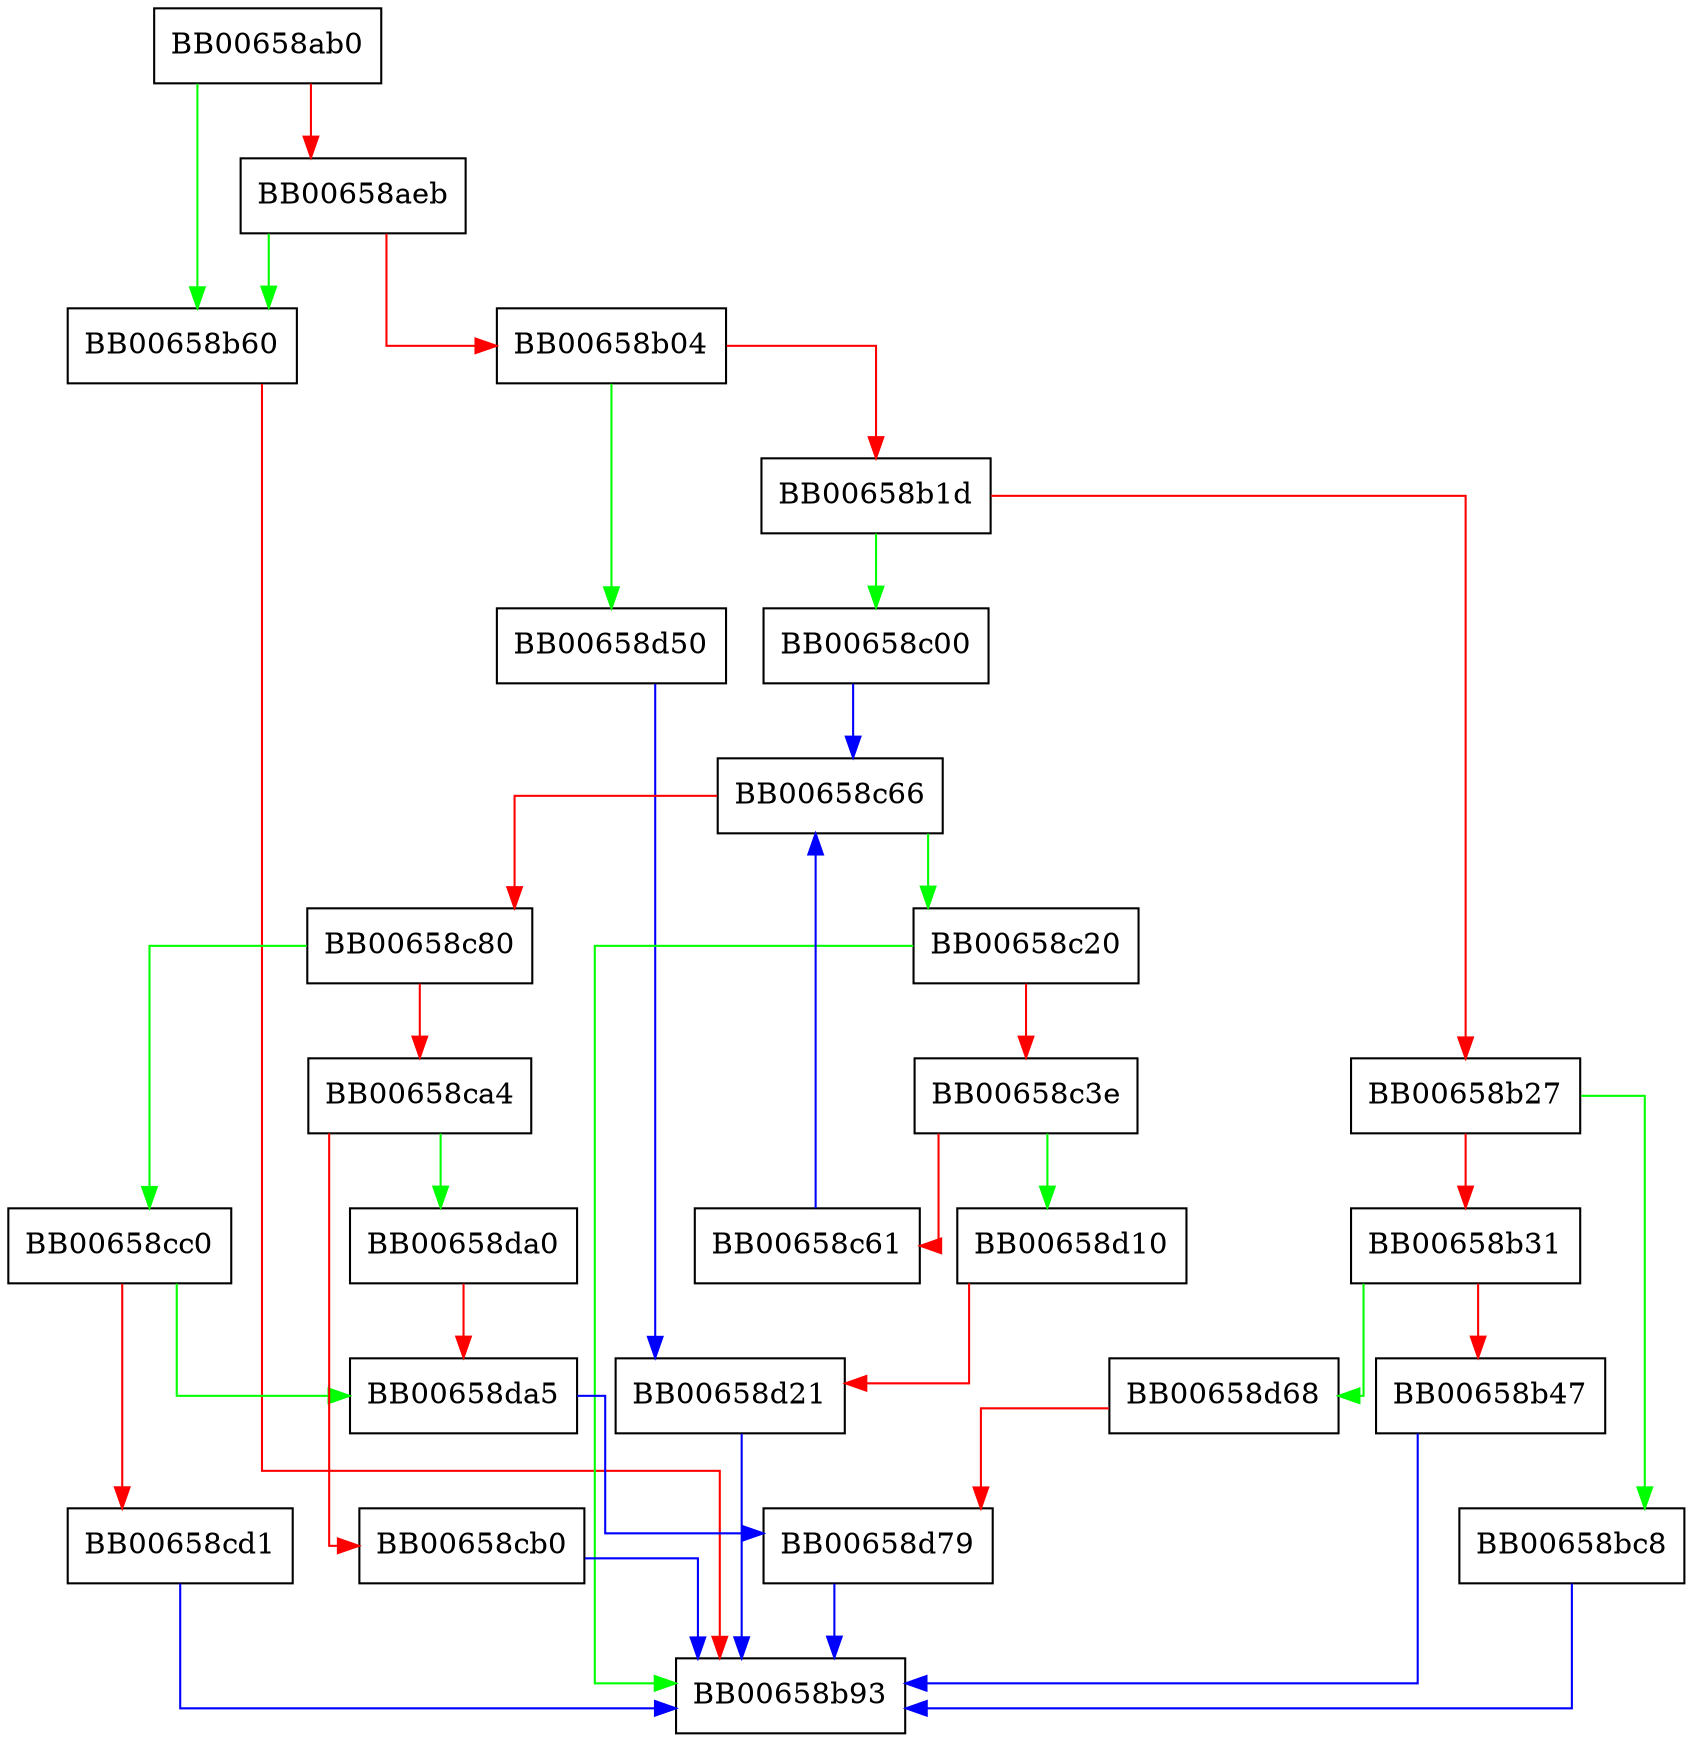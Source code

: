 digraph X509_load_cert_file_ex {
  node [shape="box"];
  graph [splines=ortho];
  BB00658ab0 -> BB00658b60 [color="green"];
  BB00658ab0 -> BB00658aeb [color="red"];
  BB00658aeb -> BB00658b60 [color="green"];
  BB00658aeb -> BB00658b04 [color="red"];
  BB00658b04 -> BB00658d50 [color="green"];
  BB00658b04 -> BB00658b1d [color="red"];
  BB00658b1d -> BB00658c00 [color="green"];
  BB00658b1d -> BB00658b27 [color="red"];
  BB00658b27 -> BB00658bc8 [color="green"];
  BB00658b27 -> BB00658b31 [color="red"];
  BB00658b31 -> BB00658d68 [color="green"];
  BB00658b31 -> BB00658b47 [color="red"];
  BB00658b47 -> BB00658b93 [color="blue"];
  BB00658b60 -> BB00658b93 [color="red"];
  BB00658bc8 -> BB00658b93 [color="blue"];
  BB00658c00 -> BB00658c66 [color="blue"];
  BB00658c20 -> BB00658b93 [color="green"];
  BB00658c20 -> BB00658c3e [color="red"];
  BB00658c3e -> BB00658d10 [color="green"];
  BB00658c3e -> BB00658c61 [color="red"];
  BB00658c61 -> BB00658c66 [color="blue"];
  BB00658c66 -> BB00658c20 [color="green"];
  BB00658c66 -> BB00658c80 [color="red"];
  BB00658c80 -> BB00658cc0 [color="green"];
  BB00658c80 -> BB00658ca4 [color="red"];
  BB00658ca4 -> BB00658da0 [color="green"];
  BB00658ca4 -> BB00658cb0 [color="red"];
  BB00658cb0 -> BB00658b93 [color="blue"];
  BB00658cc0 -> BB00658da5 [color="green"];
  BB00658cc0 -> BB00658cd1 [color="red"];
  BB00658cd1 -> BB00658b93 [color="blue"];
  BB00658d10 -> BB00658d21 [color="red"];
  BB00658d21 -> BB00658b93 [color="blue"];
  BB00658d50 -> BB00658d21 [color="blue"];
  BB00658d68 -> BB00658d79 [color="red"];
  BB00658d79 -> BB00658b93 [color="blue"];
  BB00658da0 -> BB00658da5 [color="red"];
  BB00658da5 -> BB00658d79 [color="blue"];
}